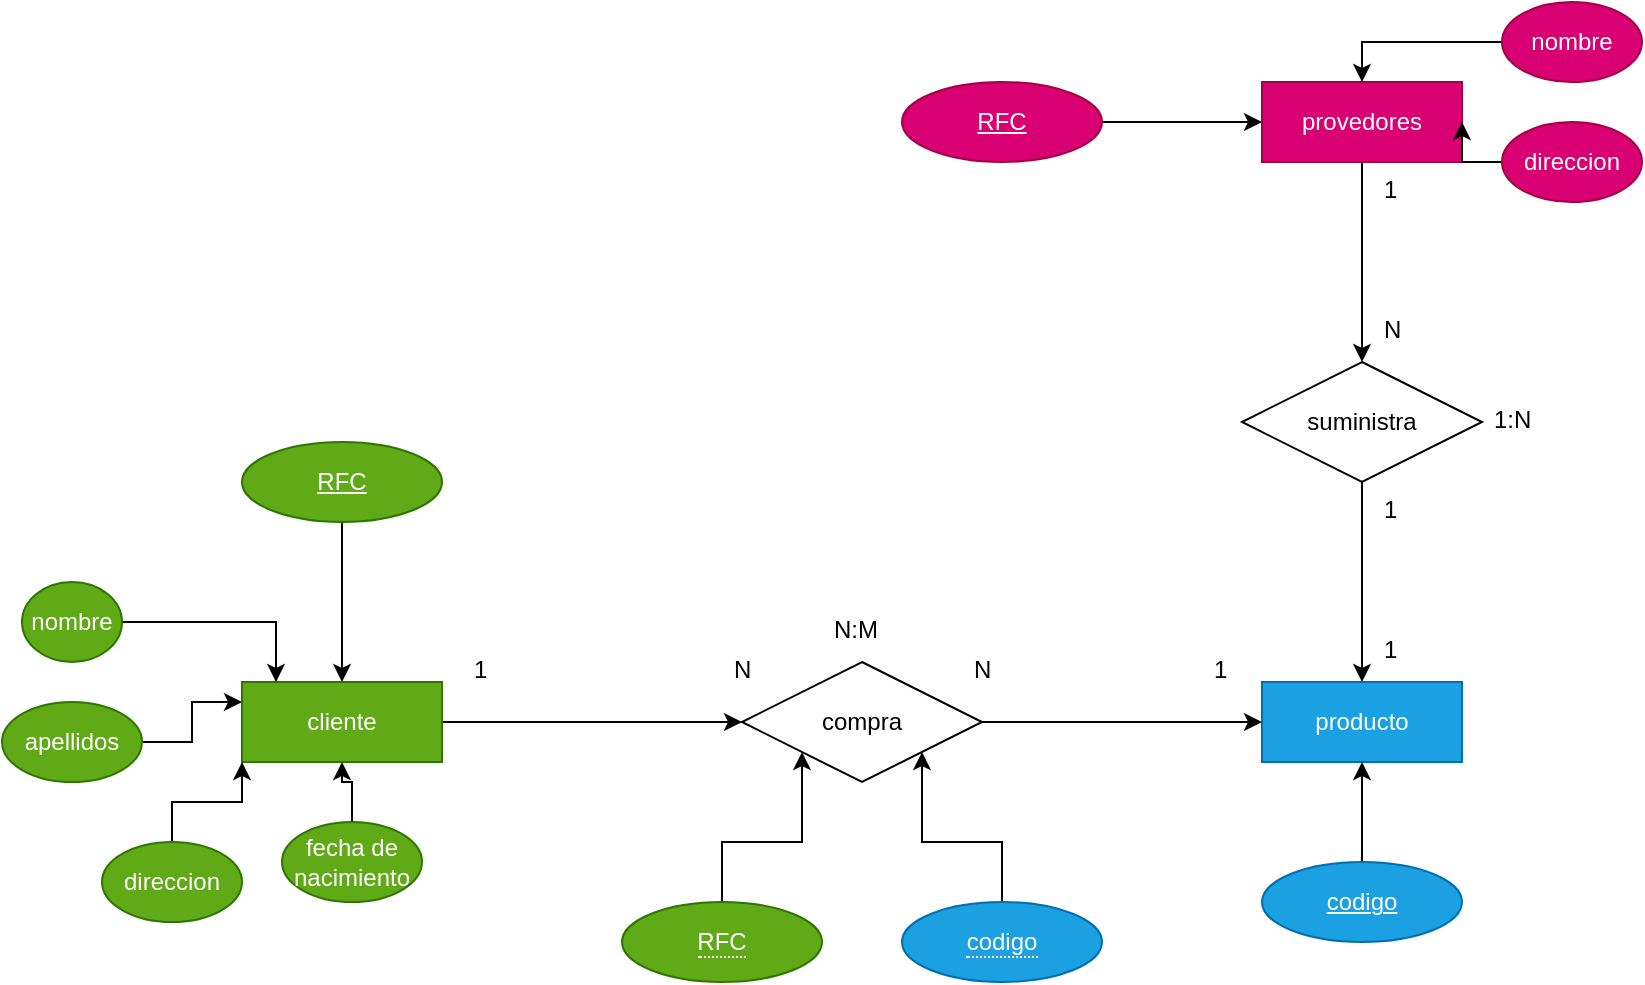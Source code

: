 <mxfile version="21.3.7" type="github">
  <diagram name="Página-1" id="-qW58_GhshsxzdDtOPzn">
    <mxGraphModel dx="1515" dy="796" grid="1" gridSize="10" guides="1" tooltips="1" connect="1" arrows="1" fold="1" page="1" pageScale="1" pageWidth="827" pageHeight="1169" math="0" shadow="0">
      <root>
        <mxCell id="0" />
        <mxCell id="1" parent="0" />
        <mxCell id="_R3rs_4hR0NqyDZRpijg-22" style="edgeStyle=orthogonalEdgeStyle;rounded=0;orthogonalLoop=1;jettySize=auto;html=1;entryX=0;entryY=0.5;entryDx=0;entryDy=0;" edge="1" parent="1" source="_R3rs_4hR0NqyDZRpijg-8" target="_R3rs_4hR0NqyDZRpijg-20">
          <mxGeometry relative="1" as="geometry" />
        </mxCell>
        <mxCell id="_R3rs_4hR0NqyDZRpijg-8" value="cliente" style="whiteSpace=wrap;html=1;align=center;fillColor=#60a917;fontColor=#ffffff;strokeColor=#2D7600;" vertex="1" parent="1">
          <mxGeometry x="120" y="380" width="100" height="40" as="geometry" />
        </mxCell>
        <mxCell id="_R3rs_4hR0NqyDZRpijg-25" style="edgeStyle=orthogonalEdgeStyle;rounded=0;orthogonalLoop=1;jettySize=auto;html=1;entryX=0.5;entryY=0;entryDx=0;entryDy=0;" edge="1" parent="1" source="_R3rs_4hR0NqyDZRpijg-9" target="_R3rs_4hR0NqyDZRpijg-19">
          <mxGeometry relative="1" as="geometry" />
        </mxCell>
        <mxCell id="_R3rs_4hR0NqyDZRpijg-9" value="provedores" style="whiteSpace=wrap;html=1;align=center;fillColor=#d80073;fontColor=#ffffff;strokeColor=#A50040;" vertex="1" parent="1">
          <mxGeometry x="630" y="80" width="100" height="40" as="geometry" />
        </mxCell>
        <mxCell id="_R3rs_4hR0NqyDZRpijg-10" value="producto" style="whiteSpace=wrap;html=1;align=center;fillColor=#1ba1e2;fontColor=#ffffff;strokeColor=#006EAF;" vertex="1" parent="1">
          <mxGeometry x="630" y="380" width="100" height="40" as="geometry" />
        </mxCell>
        <mxCell id="_R3rs_4hR0NqyDZRpijg-26" style="edgeStyle=orthogonalEdgeStyle;rounded=0;orthogonalLoop=1;jettySize=auto;html=1;entryX=0.5;entryY=0;entryDx=0;entryDy=0;" edge="1" parent="1" source="_R3rs_4hR0NqyDZRpijg-19" target="_R3rs_4hR0NqyDZRpijg-10">
          <mxGeometry relative="1" as="geometry" />
        </mxCell>
        <mxCell id="_R3rs_4hR0NqyDZRpijg-19" value="suministra" style="shape=rhombus;perimeter=rhombusPerimeter;whiteSpace=wrap;html=1;align=center;" vertex="1" parent="1">
          <mxGeometry x="620" y="220" width="120" height="60" as="geometry" />
        </mxCell>
        <mxCell id="_R3rs_4hR0NqyDZRpijg-23" style="edgeStyle=orthogonalEdgeStyle;rounded=0;orthogonalLoop=1;jettySize=auto;html=1;entryX=0;entryY=0.5;entryDx=0;entryDy=0;" edge="1" parent="1" source="_R3rs_4hR0NqyDZRpijg-20" target="_R3rs_4hR0NqyDZRpijg-10">
          <mxGeometry relative="1" as="geometry" />
        </mxCell>
        <mxCell id="_R3rs_4hR0NqyDZRpijg-20" value="compra" style="shape=rhombus;perimeter=rhombusPerimeter;whiteSpace=wrap;html=1;align=center;" vertex="1" parent="1">
          <mxGeometry x="370" y="370" width="120" height="60" as="geometry" />
        </mxCell>
        <mxCell id="_R3rs_4hR0NqyDZRpijg-34" style="edgeStyle=orthogonalEdgeStyle;rounded=0;orthogonalLoop=1;jettySize=auto;html=1;entryX=0.5;entryY=0;entryDx=0;entryDy=0;" edge="1" parent="1" source="_R3rs_4hR0NqyDZRpijg-31" target="_R3rs_4hR0NqyDZRpijg-8">
          <mxGeometry relative="1" as="geometry" />
        </mxCell>
        <mxCell id="_R3rs_4hR0NqyDZRpijg-31" value="RFC" style="ellipse;whiteSpace=wrap;html=1;align=center;fontStyle=4;fillColor=#60a917;fontColor=#ffffff;strokeColor=#2D7600;" vertex="1" parent="1">
          <mxGeometry x="120" y="260" width="100" height="40" as="geometry" />
        </mxCell>
        <mxCell id="_R3rs_4hR0NqyDZRpijg-33" style="edgeStyle=orthogonalEdgeStyle;rounded=0;orthogonalLoop=1;jettySize=auto;html=1;exitX=1;exitY=0.5;exitDx=0;exitDy=0;entryX=0;entryY=0.5;entryDx=0;entryDy=0;" edge="1" parent="1" source="_R3rs_4hR0NqyDZRpijg-32" target="_R3rs_4hR0NqyDZRpijg-9">
          <mxGeometry relative="1" as="geometry" />
        </mxCell>
        <mxCell id="_R3rs_4hR0NqyDZRpijg-32" value="RFC" style="ellipse;whiteSpace=wrap;html=1;align=center;fontStyle=4;fillColor=#d80073;fontColor=#ffffff;strokeColor=#A50040;" vertex="1" parent="1">
          <mxGeometry x="450" y="80" width="100" height="40" as="geometry" />
        </mxCell>
        <mxCell id="_R3rs_4hR0NqyDZRpijg-47" style="edgeStyle=orthogonalEdgeStyle;rounded=0;orthogonalLoop=1;jettySize=auto;html=1;entryX=0;entryY=1;entryDx=0;entryDy=0;" edge="1" parent="1" source="_R3rs_4hR0NqyDZRpijg-36" target="_R3rs_4hR0NqyDZRpijg-20">
          <mxGeometry relative="1" as="geometry" />
        </mxCell>
        <mxCell id="_R3rs_4hR0NqyDZRpijg-36" value="&lt;span style=&quot;border-bottom: 1px dotted&quot;&gt;RFC&lt;/span&gt;" style="ellipse;whiteSpace=wrap;html=1;align=center;fillColor=#60a917;fontColor=#ffffff;strokeColor=#2D7600;" vertex="1" parent="1">
          <mxGeometry x="310" y="490" width="100" height="40" as="geometry" />
        </mxCell>
        <mxCell id="_R3rs_4hR0NqyDZRpijg-48" style="edgeStyle=orthogonalEdgeStyle;rounded=0;orthogonalLoop=1;jettySize=auto;html=1;entryX=1;entryY=1;entryDx=0;entryDy=0;" edge="1" parent="1" source="_R3rs_4hR0NqyDZRpijg-37" target="_R3rs_4hR0NqyDZRpijg-20">
          <mxGeometry relative="1" as="geometry" />
        </mxCell>
        <mxCell id="_R3rs_4hR0NqyDZRpijg-37" value="&lt;span style=&quot;border-bottom: 1px dotted&quot;&gt;codigo&lt;/span&gt;" style="ellipse;whiteSpace=wrap;html=1;align=center;fillColor=#1ba1e2;fontColor=#ffffff;strokeColor=#006EAF;" vertex="1" parent="1">
          <mxGeometry x="450" y="490" width="100" height="40" as="geometry" />
        </mxCell>
        <mxCell id="_R3rs_4hR0NqyDZRpijg-39" style="edgeStyle=orthogonalEdgeStyle;rounded=0;orthogonalLoop=1;jettySize=auto;html=1;entryX=0.5;entryY=1;entryDx=0;entryDy=0;" edge="1" parent="1" source="_R3rs_4hR0NqyDZRpijg-38" target="_R3rs_4hR0NqyDZRpijg-10">
          <mxGeometry relative="1" as="geometry">
            <mxPoint x="680" y="430" as="targetPoint" />
          </mxGeometry>
        </mxCell>
        <mxCell id="_R3rs_4hR0NqyDZRpijg-38" value="codigo" style="ellipse;whiteSpace=wrap;html=1;align=center;fontStyle=4;fillColor=#1ba1e2;fontColor=#ffffff;strokeColor=#006EAF;" vertex="1" parent="1">
          <mxGeometry x="630" y="470" width="100" height="40" as="geometry" />
        </mxCell>
        <mxCell id="_R3rs_4hR0NqyDZRpijg-40" value="1" style="text;strokeColor=none;fillColor=none;spacingLeft=4;spacingRight=4;overflow=hidden;rotatable=0;points=[[0,0.5],[1,0.5]];portConstraint=eastwest;fontSize=12;whiteSpace=wrap;html=1;" vertex="1" parent="1">
          <mxGeometry x="230" y="360" width="20" height="30" as="geometry" />
        </mxCell>
        <mxCell id="_R3rs_4hR0NqyDZRpijg-41" value="1" style="text;strokeColor=none;fillColor=none;spacingLeft=4;spacingRight=4;overflow=hidden;rotatable=0;points=[[0,0.5],[1,0.5]];portConstraint=eastwest;fontSize=12;whiteSpace=wrap;html=1;" vertex="1" parent="1">
          <mxGeometry x="600" y="360" width="20" height="30" as="geometry" />
        </mxCell>
        <mxCell id="_R3rs_4hR0NqyDZRpijg-42" value="N:M" style="text;strokeColor=none;fillColor=none;spacingLeft=4;spacingRight=4;overflow=hidden;rotatable=0;points=[[0,0.5],[1,0.5]];portConstraint=eastwest;fontSize=12;whiteSpace=wrap;html=1;" vertex="1" parent="1">
          <mxGeometry x="410" y="340" width="36" height="30" as="geometry" />
        </mxCell>
        <mxCell id="_R3rs_4hR0NqyDZRpijg-59" style="edgeStyle=orthogonalEdgeStyle;rounded=0;orthogonalLoop=1;jettySize=auto;html=1;entryX=0.17;entryY=0;entryDx=0;entryDy=0;entryPerimeter=0;" edge="1" parent="1" source="_R3rs_4hR0NqyDZRpijg-43" target="_R3rs_4hR0NqyDZRpijg-8">
          <mxGeometry relative="1" as="geometry" />
        </mxCell>
        <mxCell id="_R3rs_4hR0NqyDZRpijg-43" value="nombre" style="ellipse;whiteSpace=wrap;html=1;fillColor=#60a917;fontColor=#ffffff;strokeColor=#2D7600;" vertex="1" parent="1">
          <mxGeometry x="10" y="330" width="50" height="40" as="geometry" />
        </mxCell>
        <mxCell id="_R3rs_4hR0NqyDZRpijg-60" style="edgeStyle=orthogonalEdgeStyle;rounded=0;orthogonalLoop=1;jettySize=auto;html=1;entryX=0;entryY=0.25;entryDx=0;entryDy=0;" edge="1" parent="1" source="_R3rs_4hR0NqyDZRpijg-44" target="_R3rs_4hR0NqyDZRpijg-8">
          <mxGeometry relative="1" as="geometry" />
        </mxCell>
        <mxCell id="_R3rs_4hR0NqyDZRpijg-44" value="apellidos" style="ellipse;whiteSpace=wrap;html=1;fillColor=#60a917;fontColor=#ffffff;strokeColor=#2D7600;" vertex="1" parent="1">
          <mxGeometry y="390" width="70" height="40" as="geometry" />
        </mxCell>
        <mxCell id="_R3rs_4hR0NqyDZRpijg-61" style="edgeStyle=orthogonalEdgeStyle;rounded=0;orthogonalLoop=1;jettySize=auto;html=1;entryX=0;entryY=1;entryDx=0;entryDy=0;" edge="1" parent="1" source="_R3rs_4hR0NqyDZRpijg-45" target="_R3rs_4hR0NqyDZRpijg-8">
          <mxGeometry relative="1" as="geometry" />
        </mxCell>
        <mxCell id="_R3rs_4hR0NqyDZRpijg-45" value="direccion" style="ellipse;whiteSpace=wrap;html=1;fillColor=#60a917;fontColor=#ffffff;strokeColor=#2D7600;" vertex="1" parent="1">
          <mxGeometry x="50" y="460" width="70" height="40" as="geometry" />
        </mxCell>
        <mxCell id="_R3rs_4hR0NqyDZRpijg-62" style="edgeStyle=orthogonalEdgeStyle;rounded=0;orthogonalLoop=1;jettySize=auto;html=1;entryX=0.5;entryY=1;entryDx=0;entryDy=0;" edge="1" parent="1" source="_R3rs_4hR0NqyDZRpijg-46" target="_R3rs_4hR0NqyDZRpijg-8">
          <mxGeometry relative="1" as="geometry" />
        </mxCell>
        <mxCell id="_R3rs_4hR0NqyDZRpijg-46" value="fecha de nacimiento" style="ellipse;whiteSpace=wrap;html=1;fillColor=#60a917;fontColor=#ffffff;strokeColor=#2D7600;" vertex="1" parent="1">
          <mxGeometry x="140" y="450" width="70" height="40" as="geometry" />
        </mxCell>
        <mxCell id="_R3rs_4hR0NqyDZRpijg-50" value="1" style="text;strokeColor=none;fillColor=none;spacingLeft=4;spacingRight=4;overflow=hidden;rotatable=0;points=[[0,0.5],[1,0.5]];portConstraint=eastwest;fontSize=12;whiteSpace=wrap;html=1;" vertex="1" parent="1">
          <mxGeometry x="685" y="120" width="20" height="30" as="geometry" />
        </mxCell>
        <mxCell id="_R3rs_4hR0NqyDZRpijg-51" value="1:N" style="text;strokeColor=none;fillColor=none;spacingLeft=4;spacingRight=4;overflow=hidden;rotatable=0;points=[[0,0.5],[1,0.5]];portConstraint=eastwest;fontSize=12;whiteSpace=wrap;html=1;" vertex="1" parent="1">
          <mxGeometry x="740" y="235" width="30" height="30" as="geometry" />
        </mxCell>
        <mxCell id="_R3rs_4hR0NqyDZRpijg-57" style="edgeStyle=orthogonalEdgeStyle;rounded=0;orthogonalLoop=1;jettySize=auto;html=1;entryX=0.5;entryY=0;entryDx=0;entryDy=0;" edge="1" parent="1" source="_R3rs_4hR0NqyDZRpijg-52" target="_R3rs_4hR0NqyDZRpijg-9">
          <mxGeometry relative="1" as="geometry" />
        </mxCell>
        <mxCell id="_R3rs_4hR0NqyDZRpijg-52" value="nombre" style="ellipse;whiteSpace=wrap;html=1;fillColor=#d80073;fontColor=#ffffff;strokeColor=#A50040;" vertex="1" parent="1">
          <mxGeometry x="750" y="40" width="70" height="40" as="geometry" />
        </mxCell>
        <mxCell id="_R3rs_4hR0NqyDZRpijg-58" style="edgeStyle=orthogonalEdgeStyle;rounded=0;orthogonalLoop=1;jettySize=auto;html=1;exitX=0;exitY=0.5;exitDx=0;exitDy=0;entryX=1;entryY=0.5;entryDx=0;entryDy=0;" edge="1" parent="1" source="_R3rs_4hR0NqyDZRpijg-53" target="_R3rs_4hR0NqyDZRpijg-9">
          <mxGeometry relative="1" as="geometry" />
        </mxCell>
        <mxCell id="_R3rs_4hR0NqyDZRpijg-53" value="direccion" style="ellipse;whiteSpace=wrap;html=1;fillColor=#d80073;fontColor=#ffffff;strokeColor=#A50040;" vertex="1" parent="1">
          <mxGeometry x="750" y="100" width="70" height="40" as="geometry" />
        </mxCell>
        <mxCell id="_R3rs_4hR0NqyDZRpijg-54" value="N" style="text;strokeColor=none;fillColor=none;spacingLeft=4;spacingRight=4;overflow=hidden;rotatable=0;points=[[0,0.5],[1,0.5]];portConstraint=eastwest;fontSize=12;whiteSpace=wrap;html=1;" vertex="1" parent="1">
          <mxGeometry x="685" y="190" width="20" height="30" as="geometry" />
        </mxCell>
        <mxCell id="_R3rs_4hR0NqyDZRpijg-55" value="1" style="text;strokeColor=none;fillColor=none;spacingLeft=4;spacingRight=4;overflow=hidden;rotatable=0;points=[[0,0.5],[1,0.5]];portConstraint=eastwest;fontSize=12;whiteSpace=wrap;html=1;" vertex="1" parent="1">
          <mxGeometry x="685" y="280" width="20" height="30" as="geometry" />
        </mxCell>
        <mxCell id="_R3rs_4hR0NqyDZRpijg-56" value="1" style="text;strokeColor=none;fillColor=none;spacingLeft=4;spacingRight=4;overflow=hidden;rotatable=0;points=[[0,0.5],[1,0.5]];portConstraint=eastwest;fontSize=12;whiteSpace=wrap;html=1;" vertex="1" parent="1">
          <mxGeometry x="685" y="350" width="20" height="30" as="geometry" />
        </mxCell>
        <mxCell id="_R3rs_4hR0NqyDZRpijg-63" value="N" style="text;strokeColor=none;fillColor=none;spacingLeft=4;spacingRight=4;overflow=hidden;rotatable=0;points=[[0,0.5],[1,0.5]];portConstraint=eastwest;fontSize=12;whiteSpace=wrap;html=1;" vertex="1" parent="1">
          <mxGeometry x="360" y="360" width="20" height="30" as="geometry" />
        </mxCell>
        <mxCell id="_R3rs_4hR0NqyDZRpijg-64" value="N" style="text;strokeColor=none;fillColor=none;spacingLeft=4;spacingRight=4;overflow=hidden;rotatable=0;points=[[0,0.5],[1,0.5]];portConstraint=eastwest;fontSize=12;whiteSpace=wrap;html=1;" vertex="1" parent="1">
          <mxGeometry x="480" y="360" width="20" height="30" as="geometry" />
        </mxCell>
      </root>
    </mxGraphModel>
  </diagram>
</mxfile>
